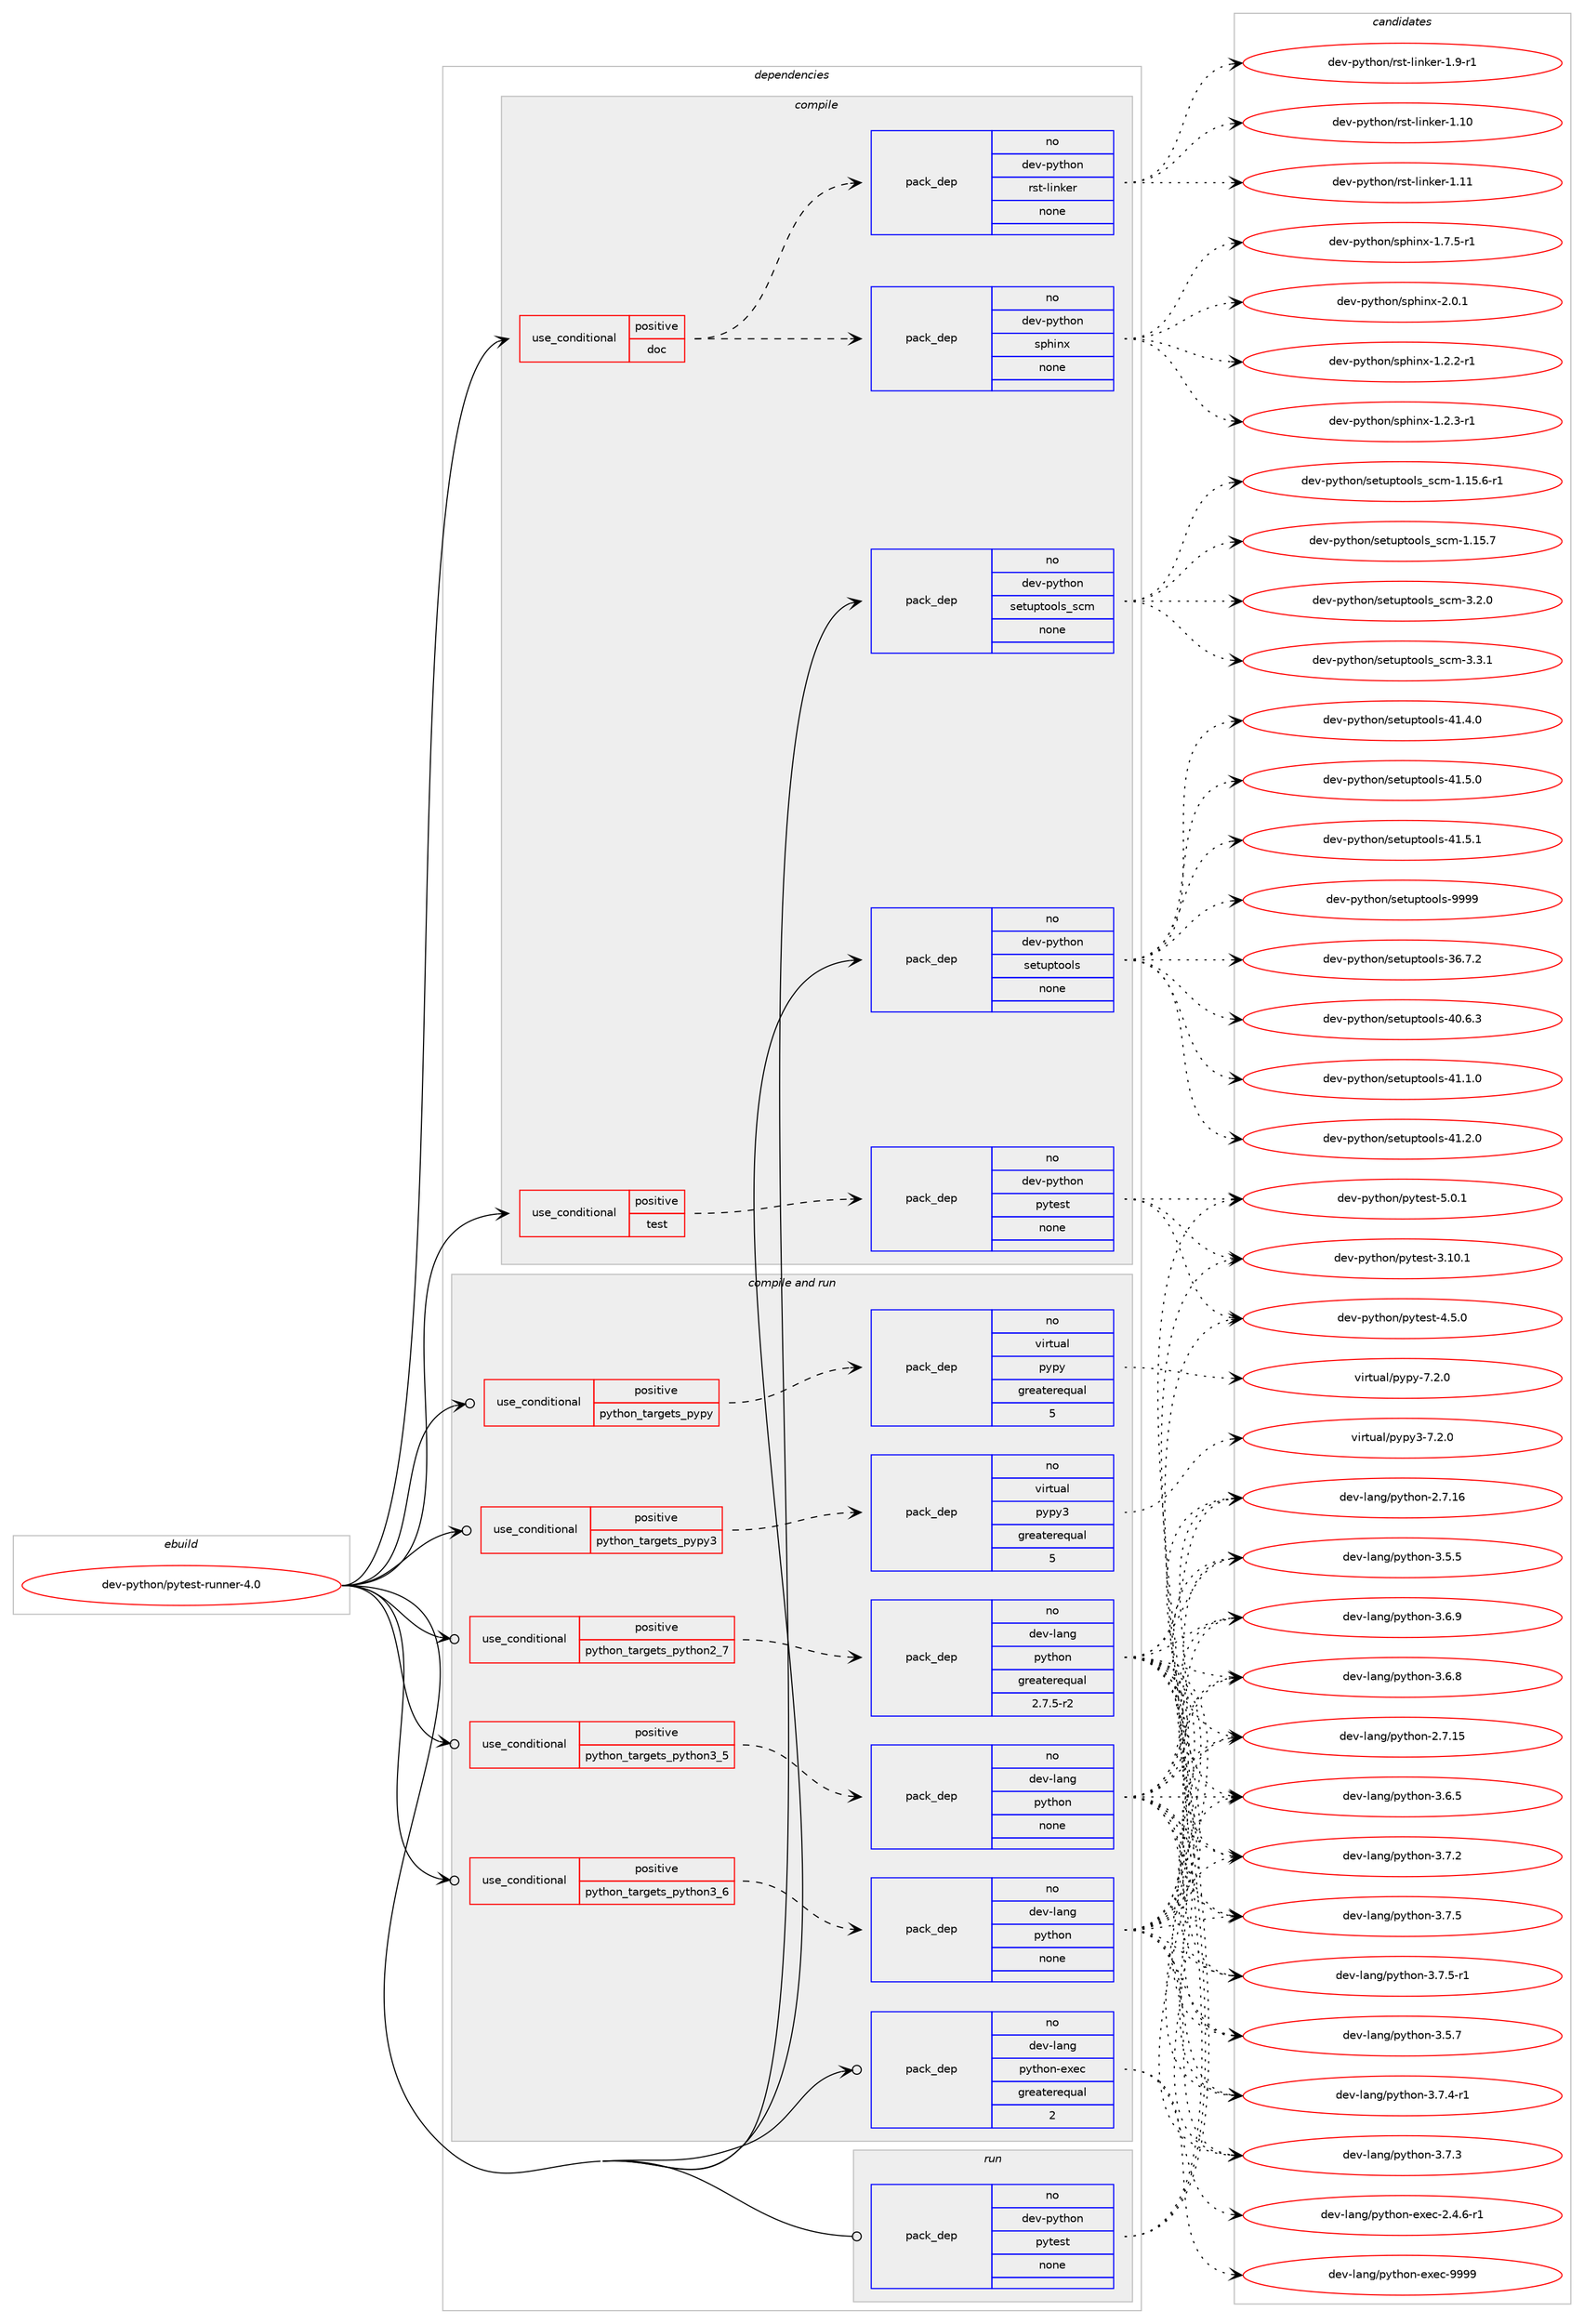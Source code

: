 digraph prolog {

# *************
# Graph options
# *************

newrank=true;
concentrate=true;
compound=true;
graph [rankdir=LR,fontname=Helvetica,fontsize=10,ranksep=1.5];#, ranksep=2.5, nodesep=0.2];
edge  [arrowhead=vee];
node  [fontname=Helvetica,fontsize=10];

# **********
# The ebuild
# **********

subgraph cluster_leftcol {
color=gray;
rank=same;
label=<<i>ebuild</i>>;
id [label="dev-python/pytest-runner-4.0", color=red, width=4, href="../dev-python/pytest-runner-4.0.svg"];
}

# ****************
# The dependencies
# ****************

subgraph cluster_midcol {
color=gray;
label=<<i>dependencies</i>>;
subgraph cluster_compile {
fillcolor="#eeeeee";
style=filled;
label=<<i>compile</i>>;
subgraph cond147181 {
dependency629824 [label=<<TABLE BORDER="0" CELLBORDER="1" CELLSPACING="0" CELLPADDING="4"><TR><TD ROWSPAN="3" CELLPADDING="10">use_conditional</TD></TR><TR><TD>positive</TD></TR><TR><TD>doc</TD></TR></TABLE>>, shape=none, color=red];
subgraph pack470777 {
dependency629825 [label=<<TABLE BORDER="0" CELLBORDER="1" CELLSPACING="0" CELLPADDING="4" WIDTH="220"><TR><TD ROWSPAN="6" CELLPADDING="30">pack_dep</TD></TR><TR><TD WIDTH="110">no</TD></TR><TR><TD>dev-python</TD></TR><TR><TD>rst-linker</TD></TR><TR><TD>none</TD></TR><TR><TD></TD></TR></TABLE>>, shape=none, color=blue];
}
dependency629824:e -> dependency629825:w [weight=20,style="dashed",arrowhead="vee"];
subgraph pack470778 {
dependency629826 [label=<<TABLE BORDER="0" CELLBORDER="1" CELLSPACING="0" CELLPADDING="4" WIDTH="220"><TR><TD ROWSPAN="6" CELLPADDING="30">pack_dep</TD></TR><TR><TD WIDTH="110">no</TD></TR><TR><TD>dev-python</TD></TR><TR><TD>sphinx</TD></TR><TR><TD>none</TD></TR><TR><TD></TD></TR></TABLE>>, shape=none, color=blue];
}
dependency629824:e -> dependency629826:w [weight=20,style="dashed",arrowhead="vee"];
}
id:e -> dependency629824:w [weight=20,style="solid",arrowhead="vee"];
subgraph cond147182 {
dependency629827 [label=<<TABLE BORDER="0" CELLBORDER="1" CELLSPACING="0" CELLPADDING="4"><TR><TD ROWSPAN="3" CELLPADDING="10">use_conditional</TD></TR><TR><TD>positive</TD></TR><TR><TD>test</TD></TR></TABLE>>, shape=none, color=red];
subgraph pack470779 {
dependency629828 [label=<<TABLE BORDER="0" CELLBORDER="1" CELLSPACING="0" CELLPADDING="4" WIDTH="220"><TR><TD ROWSPAN="6" CELLPADDING="30">pack_dep</TD></TR><TR><TD WIDTH="110">no</TD></TR><TR><TD>dev-python</TD></TR><TR><TD>pytest</TD></TR><TR><TD>none</TD></TR><TR><TD></TD></TR></TABLE>>, shape=none, color=blue];
}
dependency629827:e -> dependency629828:w [weight=20,style="dashed",arrowhead="vee"];
}
id:e -> dependency629827:w [weight=20,style="solid",arrowhead="vee"];
subgraph pack470780 {
dependency629829 [label=<<TABLE BORDER="0" CELLBORDER="1" CELLSPACING="0" CELLPADDING="4" WIDTH="220"><TR><TD ROWSPAN="6" CELLPADDING="30">pack_dep</TD></TR><TR><TD WIDTH="110">no</TD></TR><TR><TD>dev-python</TD></TR><TR><TD>setuptools</TD></TR><TR><TD>none</TD></TR><TR><TD></TD></TR></TABLE>>, shape=none, color=blue];
}
id:e -> dependency629829:w [weight=20,style="solid",arrowhead="vee"];
subgraph pack470781 {
dependency629830 [label=<<TABLE BORDER="0" CELLBORDER="1" CELLSPACING="0" CELLPADDING="4" WIDTH="220"><TR><TD ROWSPAN="6" CELLPADDING="30">pack_dep</TD></TR><TR><TD WIDTH="110">no</TD></TR><TR><TD>dev-python</TD></TR><TR><TD>setuptools_scm</TD></TR><TR><TD>none</TD></TR><TR><TD></TD></TR></TABLE>>, shape=none, color=blue];
}
id:e -> dependency629830:w [weight=20,style="solid",arrowhead="vee"];
}
subgraph cluster_compileandrun {
fillcolor="#eeeeee";
style=filled;
label=<<i>compile and run</i>>;
subgraph cond147183 {
dependency629831 [label=<<TABLE BORDER="0" CELLBORDER="1" CELLSPACING="0" CELLPADDING="4"><TR><TD ROWSPAN="3" CELLPADDING="10">use_conditional</TD></TR><TR><TD>positive</TD></TR><TR><TD>python_targets_pypy</TD></TR></TABLE>>, shape=none, color=red];
subgraph pack470782 {
dependency629832 [label=<<TABLE BORDER="0" CELLBORDER="1" CELLSPACING="0" CELLPADDING="4" WIDTH="220"><TR><TD ROWSPAN="6" CELLPADDING="30">pack_dep</TD></TR><TR><TD WIDTH="110">no</TD></TR><TR><TD>virtual</TD></TR><TR><TD>pypy</TD></TR><TR><TD>greaterequal</TD></TR><TR><TD>5</TD></TR></TABLE>>, shape=none, color=blue];
}
dependency629831:e -> dependency629832:w [weight=20,style="dashed",arrowhead="vee"];
}
id:e -> dependency629831:w [weight=20,style="solid",arrowhead="odotvee"];
subgraph cond147184 {
dependency629833 [label=<<TABLE BORDER="0" CELLBORDER="1" CELLSPACING="0" CELLPADDING="4"><TR><TD ROWSPAN="3" CELLPADDING="10">use_conditional</TD></TR><TR><TD>positive</TD></TR><TR><TD>python_targets_pypy3</TD></TR></TABLE>>, shape=none, color=red];
subgraph pack470783 {
dependency629834 [label=<<TABLE BORDER="0" CELLBORDER="1" CELLSPACING="0" CELLPADDING="4" WIDTH="220"><TR><TD ROWSPAN="6" CELLPADDING="30">pack_dep</TD></TR><TR><TD WIDTH="110">no</TD></TR><TR><TD>virtual</TD></TR><TR><TD>pypy3</TD></TR><TR><TD>greaterequal</TD></TR><TR><TD>5</TD></TR></TABLE>>, shape=none, color=blue];
}
dependency629833:e -> dependency629834:w [weight=20,style="dashed",arrowhead="vee"];
}
id:e -> dependency629833:w [weight=20,style="solid",arrowhead="odotvee"];
subgraph cond147185 {
dependency629835 [label=<<TABLE BORDER="0" CELLBORDER="1" CELLSPACING="0" CELLPADDING="4"><TR><TD ROWSPAN="3" CELLPADDING="10">use_conditional</TD></TR><TR><TD>positive</TD></TR><TR><TD>python_targets_python2_7</TD></TR></TABLE>>, shape=none, color=red];
subgraph pack470784 {
dependency629836 [label=<<TABLE BORDER="0" CELLBORDER="1" CELLSPACING="0" CELLPADDING="4" WIDTH="220"><TR><TD ROWSPAN="6" CELLPADDING="30">pack_dep</TD></TR><TR><TD WIDTH="110">no</TD></TR><TR><TD>dev-lang</TD></TR><TR><TD>python</TD></TR><TR><TD>greaterequal</TD></TR><TR><TD>2.7.5-r2</TD></TR></TABLE>>, shape=none, color=blue];
}
dependency629835:e -> dependency629836:w [weight=20,style="dashed",arrowhead="vee"];
}
id:e -> dependency629835:w [weight=20,style="solid",arrowhead="odotvee"];
subgraph cond147186 {
dependency629837 [label=<<TABLE BORDER="0" CELLBORDER="1" CELLSPACING="0" CELLPADDING="4"><TR><TD ROWSPAN="3" CELLPADDING="10">use_conditional</TD></TR><TR><TD>positive</TD></TR><TR><TD>python_targets_python3_5</TD></TR></TABLE>>, shape=none, color=red];
subgraph pack470785 {
dependency629838 [label=<<TABLE BORDER="0" CELLBORDER="1" CELLSPACING="0" CELLPADDING="4" WIDTH="220"><TR><TD ROWSPAN="6" CELLPADDING="30">pack_dep</TD></TR><TR><TD WIDTH="110">no</TD></TR><TR><TD>dev-lang</TD></TR><TR><TD>python</TD></TR><TR><TD>none</TD></TR><TR><TD></TD></TR></TABLE>>, shape=none, color=blue];
}
dependency629837:e -> dependency629838:w [weight=20,style="dashed",arrowhead="vee"];
}
id:e -> dependency629837:w [weight=20,style="solid",arrowhead="odotvee"];
subgraph cond147187 {
dependency629839 [label=<<TABLE BORDER="0" CELLBORDER="1" CELLSPACING="0" CELLPADDING="4"><TR><TD ROWSPAN="3" CELLPADDING="10">use_conditional</TD></TR><TR><TD>positive</TD></TR><TR><TD>python_targets_python3_6</TD></TR></TABLE>>, shape=none, color=red];
subgraph pack470786 {
dependency629840 [label=<<TABLE BORDER="0" CELLBORDER="1" CELLSPACING="0" CELLPADDING="4" WIDTH="220"><TR><TD ROWSPAN="6" CELLPADDING="30">pack_dep</TD></TR><TR><TD WIDTH="110">no</TD></TR><TR><TD>dev-lang</TD></TR><TR><TD>python</TD></TR><TR><TD>none</TD></TR><TR><TD></TD></TR></TABLE>>, shape=none, color=blue];
}
dependency629839:e -> dependency629840:w [weight=20,style="dashed",arrowhead="vee"];
}
id:e -> dependency629839:w [weight=20,style="solid",arrowhead="odotvee"];
subgraph pack470787 {
dependency629841 [label=<<TABLE BORDER="0" CELLBORDER="1" CELLSPACING="0" CELLPADDING="4" WIDTH="220"><TR><TD ROWSPAN="6" CELLPADDING="30">pack_dep</TD></TR><TR><TD WIDTH="110">no</TD></TR><TR><TD>dev-lang</TD></TR><TR><TD>python-exec</TD></TR><TR><TD>greaterequal</TD></TR><TR><TD>2</TD></TR></TABLE>>, shape=none, color=blue];
}
id:e -> dependency629841:w [weight=20,style="solid",arrowhead="odotvee"];
}
subgraph cluster_run {
fillcolor="#eeeeee";
style=filled;
label=<<i>run</i>>;
subgraph pack470788 {
dependency629842 [label=<<TABLE BORDER="0" CELLBORDER="1" CELLSPACING="0" CELLPADDING="4" WIDTH="220"><TR><TD ROWSPAN="6" CELLPADDING="30">pack_dep</TD></TR><TR><TD WIDTH="110">no</TD></TR><TR><TD>dev-python</TD></TR><TR><TD>pytest</TD></TR><TR><TD>none</TD></TR><TR><TD></TD></TR></TABLE>>, shape=none, color=blue];
}
id:e -> dependency629842:w [weight=20,style="solid",arrowhead="odot"];
}
}

# **************
# The candidates
# **************

subgraph cluster_choices {
rank=same;
color=gray;
label=<<i>candidates</i>>;

subgraph choice470777 {
color=black;
nodesep=1;
choice1001011184511212111610411111047114115116451081051101071011144549464948 [label="dev-python/rst-linker-1.10", color=red, width=4,href="../dev-python/rst-linker-1.10.svg"];
choice1001011184511212111610411111047114115116451081051101071011144549464949 [label="dev-python/rst-linker-1.11", color=red, width=4,href="../dev-python/rst-linker-1.11.svg"];
choice100101118451121211161041111104711411511645108105110107101114454946574511449 [label="dev-python/rst-linker-1.9-r1", color=red, width=4,href="../dev-python/rst-linker-1.9-r1.svg"];
dependency629825:e -> choice1001011184511212111610411111047114115116451081051101071011144549464948:w [style=dotted,weight="100"];
dependency629825:e -> choice1001011184511212111610411111047114115116451081051101071011144549464949:w [style=dotted,weight="100"];
dependency629825:e -> choice100101118451121211161041111104711411511645108105110107101114454946574511449:w [style=dotted,weight="100"];
}
subgraph choice470778 {
color=black;
nodesep=1;
choice10010111845112121116104111110471151121041051101204549465046504511449 [label="dev-python/sphinx-1.2.2-r1", color=red, width=4,href="../dev-python/sphinx-1.2.2-r1.svg"];
choice10010111845112121116104111110471151121041051101204549465046514511449 [label="dev-python/sphinx-1.2.3-r1", color=red, width=4,href="../dev-python/sphinx-1.2.3-r1.svg"];
choice10010111845112121116104111110471151121041051101204549465546534511449 [label="dev-python/sphinx-1.7.5-r1", color=red, width=4,href="../dev-python/sphinx-1.7.5-r1.svg"];
choice1001011184511212111610411111047115112104105110120455046484649 [label="dev-python/sphinx-2.0.1", color=red, width=4,href="../dev-python/sphinx-2.0.1.svg"];
dependency629826:e -> choice10010111845112121116104111110471151121041051101204549465046504511449:w [style=dotted,weight="100"];
dependency629826:e -> choice10010111845112121116104111110471151121041051101204549465046514511449:w [style=dotted,weight="100"];
dependency629826:e -> choice10010111845112121116104111110471151121041051101204549465546534511449:w [style=dotted,weight="100"];
dependency629826:e -> choice1001011184511212111610411111047115112104105110120455046484649:w [style=dotted,weight="100"];
}
subgraph choice470779 {
color=black;
nodesep=1;
choice100101118451121211161041111104711212111610111511645514649484649 [label="dev-python/pytest-3.10.1", color=red, width=4,href="../dev-python/pytest-3.10.1.svg"];
choice1001011184511212111610411111047112121116101115116455246534648 [label="dev-python/pytest-4.5.0", color=red, width=4,href="../dev-python/pytest-4.5.0.svg"];
choice1001011184511212111610411111047112121116101115116455346484649 [label="dev-python/pytest-5.0.1", color=red, width=4,href="../dev-python/pytest-5.0.1.svg"];
dependency629828:e -> choice100101118451121211161041111104711212111610111511645514649484649:w [style=dotted,weight="100"];
dependency629828:e -> choice1001011184511212111610411111047112121116101115116455246534648:w [style=dotted,weight="100"];
dependency629828:e -> choice1001011184511212111610411111047112121116101115116455346484649:w [style=dotted,weight="100"];
}
subgraph choice470780 {
color=black;
nodesep=1;
choice100101118451121211161041111104711510111611711211611111110811545515446554650 [label="dev-python/setuptools-36.7.2", color=red, width=4,href="../dev-python/setuptools-36.7.2.svg"];
choice100101118451121211161041111104711510111611711211611111110811545524846544651 [label="dev-python/setuptools-40.6.3", color=red, width=4,href="../dev-python/setuptools-40.6.3.svg"];
choice100101118451121211161041111104711510111611711211611111110811545524946494648 [label="dev-python/setuptools-41.1.0", color=red, width=4,href="../dev-python/setuptools-41.1.0.svg"];
choice100101118451121211161041111104711510111611711211611111110811545524946504648 [label="dev-python/setuptools-41.2.0", color=red, width=4,href="../dev-python/setuptools-41.2.0.svg"];
choice100101118451121211161041111104711510111611711211611111110811545524946524648 [label="dev-python/setuptools-41.4.0", color=red, width=4,href="../dev-python/setuptools-41.4.0.svg"];
choice100101118451121211161041111104711510111611711211611111110811545524946534648 [label="dev-python/setuptools-41.5.0", color=red, width=4,href="../dev-python/setuptools-41.5.0.svg"];
choice100101118451121211161041111104711510111611711211611111110811545524946534649 [label="dev-python/setuptools-41.5.1", color=red, width=4,href="../dev-python/setuptools-41.5.1.svg"];
choice10010111845112121116104111110471151011161171121161111111081154557575757 [label="dev-python/setuptools-9999", color=red, width=4,href="../dev-python/setuptools-9999.svg"];
dependency629829:e -> choice100101118451121211161041111104711510111611711211611111110811545515446554650:w [style=dotted,weight="100"];
dependency629829:e -> choice100101118451121211161041111104711510111611711211611111110811545524846544651:w [style=dotted,weight="100"];
dependency629829:e -> choice100101118451121211161041111104711510111611711211611111110811545524946494648:w [style=dotted,weight="100"];
dependency629829:e -> choice100101118451121211161041111104711510111611711211611111110811545524946504648:w [style=dotted,weight="100"];
dependency629829:e -> choice100101118451121211161041111104711510111611711211611111110811545524946524648:w [style=dotted,weight="100"];
dependency629829:e -> choice100101118451121211161041111104711510111611711211611111110811545524946534648:w [style=dotted,weight="100"];
dependency629829:e -> choice100101118451121211161041111104711510111611711211611111110811545524946534649:w [style=dotted,weight="100"];
dependency629829:e -> choice10010111845112121116104111110471151011161171121161111111081154557575757:w [style=dotted,weight="100"];
}
subgraph choice470781 {
color=black;
nodesep=1;
choice10010111845112121116104111110471151011161171121161111111081159511599109454946495346544511449 [label="dev-python/setuptools_scm-1.15.6-r1", color=red, width=4,href="../dev-python/setuptools_scm-1.15.6-r1.svg"];
choice1001011184511212111610411111047115101116117112116111111108115951159910945494649534655 [label="dev-python/setuptools_scm-1.15.7", color=red, width=4,href="../dev-python/setuptools_scm-1.15.7.svg"];
choice10010111845112121116104111110471151011161171121161111111081159511599109455146504648 [label="dev-python/setuptools_scm-3.2.0", color=red, width=4,href="../dev-python/setuptools_scm-3.2.0.svg"];
choice10010111845112121116104111110471151011161171121161111111081159511599109455146514649 [label="dev-python/setuptools_scm-3.3.1", color=red, width=4,href="../dev-python/setuptools_scm-3.3.1.svg"];
dependency629830:e -> choice10010111845112121116104111110471151011161171121161111111081159511599109454946495346544511449:w [style=dotted,weight="100"];
dependency629830:e -> choice1001011184511212111610411111047115101116117112116111111108115951159910945494649534655:w [style=dotted,weight="100"];
dependency629830:e -> choice10010111845112121116104111110471151011161171121161111111081159511599109455146504648:w [style=dotted,weight="100"];
dependency629830:e -> choice10010111845112121116104111110471151011161171121161111111081159511599109455146514649:w [style=dotted,weight="100"];
}
subgraph choice470782 {
color=black;
nodesep=1;
choice1181051141161179710847112121112121455546504648 [label="virtual/pypy-7.2.0", color=red, width=4,href="../virtual/pypy-7.2.0.svg"];
dependency629832:e -> choice1181051141161179710847112121112121455546504648:w [style=dotted,weight="100"];
}
subgraph choice470783 {
color=black;
nodesep=1;
choice118105114116117971084711212111212151455546504648 [label="virtual/pypy3-7.2.0", color=red, width=4,href="../virtual/pypy3-7.2.0.svg"];
dependency629834:e -> choice118105114116117971084711212111212151455546504648:w [style=dotted,weight="100"];
}
subgraph choice470784 {
color=black;
nodesep=1;
choice10010111845108971101034711212111610411111045504655464953 [label="dev-lang/python-2.7.15", color=red, width=4,href="../dev-lang/python-2.7.15.svg"];
choice10010111845108971101034711212111610411111045504655464954 [label="dev-lang/python-2.7.16", color=red, width=4,href="../dev-lang/python-2.7.16.svg"];
choice100101118451089711010347112121116104111110455146534653 [label="dev-lang/python-3.5.5", color=red, width=4,href="../dev-lang/python-3.5.5.svg"];
choice100101118451089711010347112121116104111110455146534655 [label="dev-lang/python-3.5.7", color=red, width=4,href="../dev-lang/python-3.5.7.svg"];
choice100101118451089711010347112121116104111110455146544653 [label="dev-lang/python-3.6.5", color=red, width=4,href="../dev-lang/python-3.6.5.svg"];
choice100101118451089711010347112121116104111110455146544656 [label="dev-lang/python-3.6.8", color=red, width=4,href="../dev-lang/python-3.6.8.svg"];
choice100101118451089711010347112121116104111110455146544657 [label="dev-lang/python-3.6.9", color=red, width=4,href="../dev-lang/python-3.6.9.svg"];
choice100101118451089711010347112121116104111110455146554650 [label="dev-lang/python-3.7.2", color=red, width=4,href="../dev-lang/python-3.7.2.svg"];
choice100101118451089711010347112121116104111110455146554651 [label="dev-lang/python-3.7.3", color=red, width=4,href="../dev-lang/python-3.7.3.svg"];
choice1001011184510897110103471121211161041111104551465546524511449 [label="dev-lang/python-3.7.4-r1", color=red, width=4,href="../dev-lang/python-3.7.4-r1.svg"];
choice100101118451089711010347112121116104111110455146554653 [label="dev-lang/python-3.7.5", color=red, width=4,href="../dev-lang/python-3.7.5.svg"];
choice1001011184510897110103471121211161041111104551465546534511449 [label="dev-lang/python-3.7.5-r1", color=red, width=4,href="../dev-lang/python-3.7.5-r1.svg"];
dependency629836:e -> choice10010111845108971101034711212111610411111045504655464953:w [style=dotted,weight="100"];
dependency629836:e -> choice10010111845108971101034711212111610411111045504655464954:w [style=dotted,weight="100"];
dependency629836:e -> choice100101118451089711010347112121116104111110455146534653:w [style=dotted,weight="100"];
dependency629836:e -> choice100101118451089711010347112121116104111110455146534655:w [style=dotted,weight="100"];
dependency629836:e -> choice100101118451089711010347112121116104111110455146544653:w [style=dotted,weight="100"];
dependency629836:e -> choice100101118451089711010347112121116104111110455146544656:w [style=dotted,weight="100"];
dependency629836:e -> choice100101118451089711010347112121116104111110455146544657:w [style=dotted,weight="100"];
dependency629836:e -> choice100101118451089711010347112121116104111110455146554650:w [style=dotted,weight="100"];
dependency629836:e -> choice100101118451089711010347112121116104111110455146554651:w [style=dotted,weight="100"];
dependency629836:e -> choice1001011184510897110103471121211161041111104551465546524511449:w [style=dotted,weight="100"];
dependency629836:e -> choice100101118451089711010347112121116104111110455146554653:w [style=dotted,weight="100"];
dependency629836:e -> choice1001011184510897110103471121211161041111104551465546534511449:w [style=dotted,weight="100"];
}
subgraph choice470785 {
color=black;
nodesep=1;
choice10010111845108971101034711212111610411111045504655464953 [label="dev-lang/python-2.7.15", color=red, width=4,href="../dev-lang/python-2.7.15.svg"];
choice10010111845108971101034711212111610411111045504655464954 [label="dev-lang/python-2.7.16", color=red, width=4,href="../dev-lang/python-2.7.16.svg"];
choice100101118451089711010347112121116104111110455146534653 [label="dev-lang/python-3.5.5", color=red, width=4,href="../dev-lang/python-3.5.5.svg"];
choice100101118451089711010347112121116104111110455146534655 [label="dev-lang/python-3.5.7", color=red, width=4,href="../dev-lang/python-3.5.7.svg"];
choice100101118451089711010347112121116104111110455146544653 [label="dev-lang/python-3.6.5", color=red, width=4,href="../dev-lang/python-3.6.5.svg"];
choice100101118451089711010347112121116104111110455146544656 [label="dev-lang/python-3.6.8", color=red, width=4,href="../dev-lang/python-3.6.8.svg"];
choice100101118451089711010347112121116104111110455146544657 [label="dev-lang/python-3.6.9", color=red, width=4,href="../dev-lang/python-3.6.9.svg"];
choice100101118451089711010347112121116104111110455146554650 [label="dev-lang/python-3.7.2", color=red, width=4,href="../dev-lang/python-3.7.2.svg"];
choice100101118451089711010347112121116104111110455146554651 [label="dev-lang/python-3.7.3", color=red, width=4,href="../dev-lang/python-3.7.3.svg"];
choice1001011184510897110103471121211161041111104551465546524511449 [label="dev-lang/python-3.7.4-r1", color=red, width=4,href="../dev-lang/python-3.7.4-r1.svg"];
choice100101118451089711010347112121116104111110455146554653 [label="dev-lang/python-3.7.5", color=red, width=4,href="../dev-lang/python-3.7.5.svg"];
choice1001011184510897110103471121211161041111104551465546534511449 [label="dev-lang/python-3.7.5-r1", color=red, width=4,href="../dev-lang/python-3.7.5-r1.svg"];
dependency629838:e -> choice10010111845108971101034711212111610411111045504655464953:w [style=dotted,weight="100"];
dependency629838:e -> choice10010111845108971101034711212111610411111045504655464954:w [style=dotted,weight="100"];
dependency629838:e -> choice100101118451089711010347112121116104111110455146534653:w [style=dotted,weight="100"];
dependency629838:e -> choice100101118451089711010347112121116104111110455146534655:w [style=dotted,weight="100"];
dependency629838:e -> choice100101118451089711010347112121116104111110455146544653:w [style=dotted,weight="100"];
dependency629838:e -> choice100101118451089711010347112121116104111110455146544656:w [style=dotted,weight="100"];
dependency629838:e -> choice100101118451089711010347112121116104111110455146544657:w [style=dotted,weight="100"];
dependency629838:e -> choice100101118451089711010347112121116104111110455146554650:w [style=dotted,weight="100"];
dependency629838:e -> choice100101118451089711010347112121116104111110455146554651:w [style=dotted,weight="100"];
dependency629838:e -> choice1001011184510897110103471121211161041111104551465546524511449:w [style=dotted,weight="100"];
dependency629838:e -> choice100101118451089711010347112121116104111110455146554653:w [style=dotted,weight="100"];
dependency629838:e -> choice1001011184510897110103471121211161041111104551465546534511449:w [style=dotted,weight="100"];
}
subgraph choice470786 {
color=black;
nodesep=1;
choice10010111845108971101034711212111610411111045504655464953 [label="dev-lang/python-2.7.15", color=red, width=4,href="../dev-lang/python-2.7.15.svg"];
choice10010111845108971101034711212111610411111045504655464954 [label="dev-lang/python-2.7.16", color=red, width=4,href="../dev-lang/python-2.7.16.svg"];
choice100101118451089711010347112121116104111110455146534653 [label="dev-lang/python-3.5.5", color=red, width=4,href="../dev-lang/python-3.5.5.svg"];
choice100101118451089711010347112121116104111110455146534655 [label="dev-lang/python-3.5.7", color=red, width=4,href="../dev-lang/python-3.5.7.svg"];
choice100101118451089711010347112121116104111110455146544653 [label="dev-lang/python-3.6.5", color=red, width=4,href="../dev-lang/python-3.6.5.svg"];
choice100101118451089711010347112121116104111110455146544656 [label="dev-lang/python-3.6.8", color=red, width=4,href="../dev-lang/python-3.6.8.svg"];
choice100101118451089711010347112121116104111110455146544657 [label="dev-lang/python-3.6.9", color=red, width=4,href="../dev-lang/python-3.6.9.svg"];
choice100101118451089711010347112121116104111110455146554650 [label="dev-lang/python-3.7.2", color=red, width=4,href="../dev-lang/python-3.7.2.svg"];
choice100101118451089711010347112121116104111110455146554651 [label="dev-lang/python-3.7.3", color=red, width=4,href="../dev-lang/python-3.7.3.svg"];
choice1001011184510897110103471121211161041111104551465546524511449 [label="dev-lang/python-3.7.4-r1", color=red, width=4,href="../dev-lang/python-3.7.4-r1.svg"];
choice100101118451089711010347112121116104111110455146554653 [label="dev-lang/python-3.7.5", color=red, width=4,href="../dev-lang/python-3.7.5.svg"];
choice1001011184510897110103471121211161041111104551465546534511449 [label="dev-lang/python-3.7.5-r1", color=red, width=4,href="../dev-lang/python-3.7.5-r1.svg"];
dependency629840:e -> choice10010111845108971101034711212111610411111045504655464953:w [style=dotted,weight="100"];
dependency629840:e -> choice10010111845108971101034711212111610411111045504655464954:w [style=dotted,weight="100"];
dependency629840:e -> choice100101118451089711010347112121116104111110455146534653:w [style=dotted,weight="100"];
dependency629840:e -> choice100101118451089711010347112121116104111110455146534655:w [style=dotted,weight="100"];
dependency629840:e -> choice100101118451089711010347112121116104111110455146544653:w [style=dotted,weight="100"];
dependency629840:e -> choice100101118451089711010347112121116104111110455146544656:w [style=dotted,weight="100"];
dependency629840:e -> choice100101118451089711010347112121116104111110455146544657:w [style=dotted,weight="100"];
dependency629840:e -> choice100101118451089711010347112121116104111110455146554650:w [style=dotted,weight="100"];
dependency629840:e -> choice100101118451089711010347112121116104111110455146554651:w [style=dotted,weight="100"];
dependency629840:e -> choice1001011184510897110103471121211161041111104551465546524511449:w [style=dotted,weight="100"];
dependency629840:e -> choice100101118451089711010347112121116104111110455146554653:w [style=dotted,weight="100"];
dependency629840:e -> choice1001011184510897110103471121211161041111104551465546534511449:w [style=dotted,weight="100"];
}
subgraph choice470787 {
color=black;
nodesep=1;
choice10010111845108971101034711212111610411111045101120101994550465246544511449 [label="dev-lang/python-exec-2.4.6-r1", color=red, width=4,href="../dev-lang/python-exec-2.4.6-r1.svg"];
choice10010111845108971101034711212111610411111045101120101994557575757 [label="dev-lang/python-exec-9999", color=red, width=4,href="../dev-lang/python-exec-9999.svg"];
dependency629841:e -> choice10010111845108971101034711212111610411111045101120101994550465246544511449:w [style=dotted,weight="100"];
dependency629841:e -> choice10010111845108971101034711212111610411111045101120101994557575757:w [style=dotted,weight="100"];
}
subgraph choice470788 {
color=black;
nodesep=1;
choice100101118451121211161041111104711212111610111511645514649484649 [label="dev-python/pytest-3.10.1", color=red, width=4,href="../dev-python/pytest-3.10.1.svg"];
choice1001011184511212111610411111047112121116101115116455246534648 [label="dev-python/pytest-4.5.0", color=red, width=4,href="../dev-python/pytest-4.5.0.svg"];
choice1001011184511212111610411111047112121116101115116455346484649 [label="dev-python/pytest-5.0.1", color=red, width=4,href="../dev-python/pytest-5.0.1.svg"];
dependency629842:e -> choice100101118451121211161041111104711212111610111511645514649484649:w [style=dotted,weight="100"];
dependency629842:e -> choice1001011184511212111610411111047112121116101115116455246534648:w [style=dotted,weight="100"];
dependency629842:e -> choice1001011184511212111610411111047112121116101115116455346484649:w [style=dotted,weight="100"];
}
}

}
